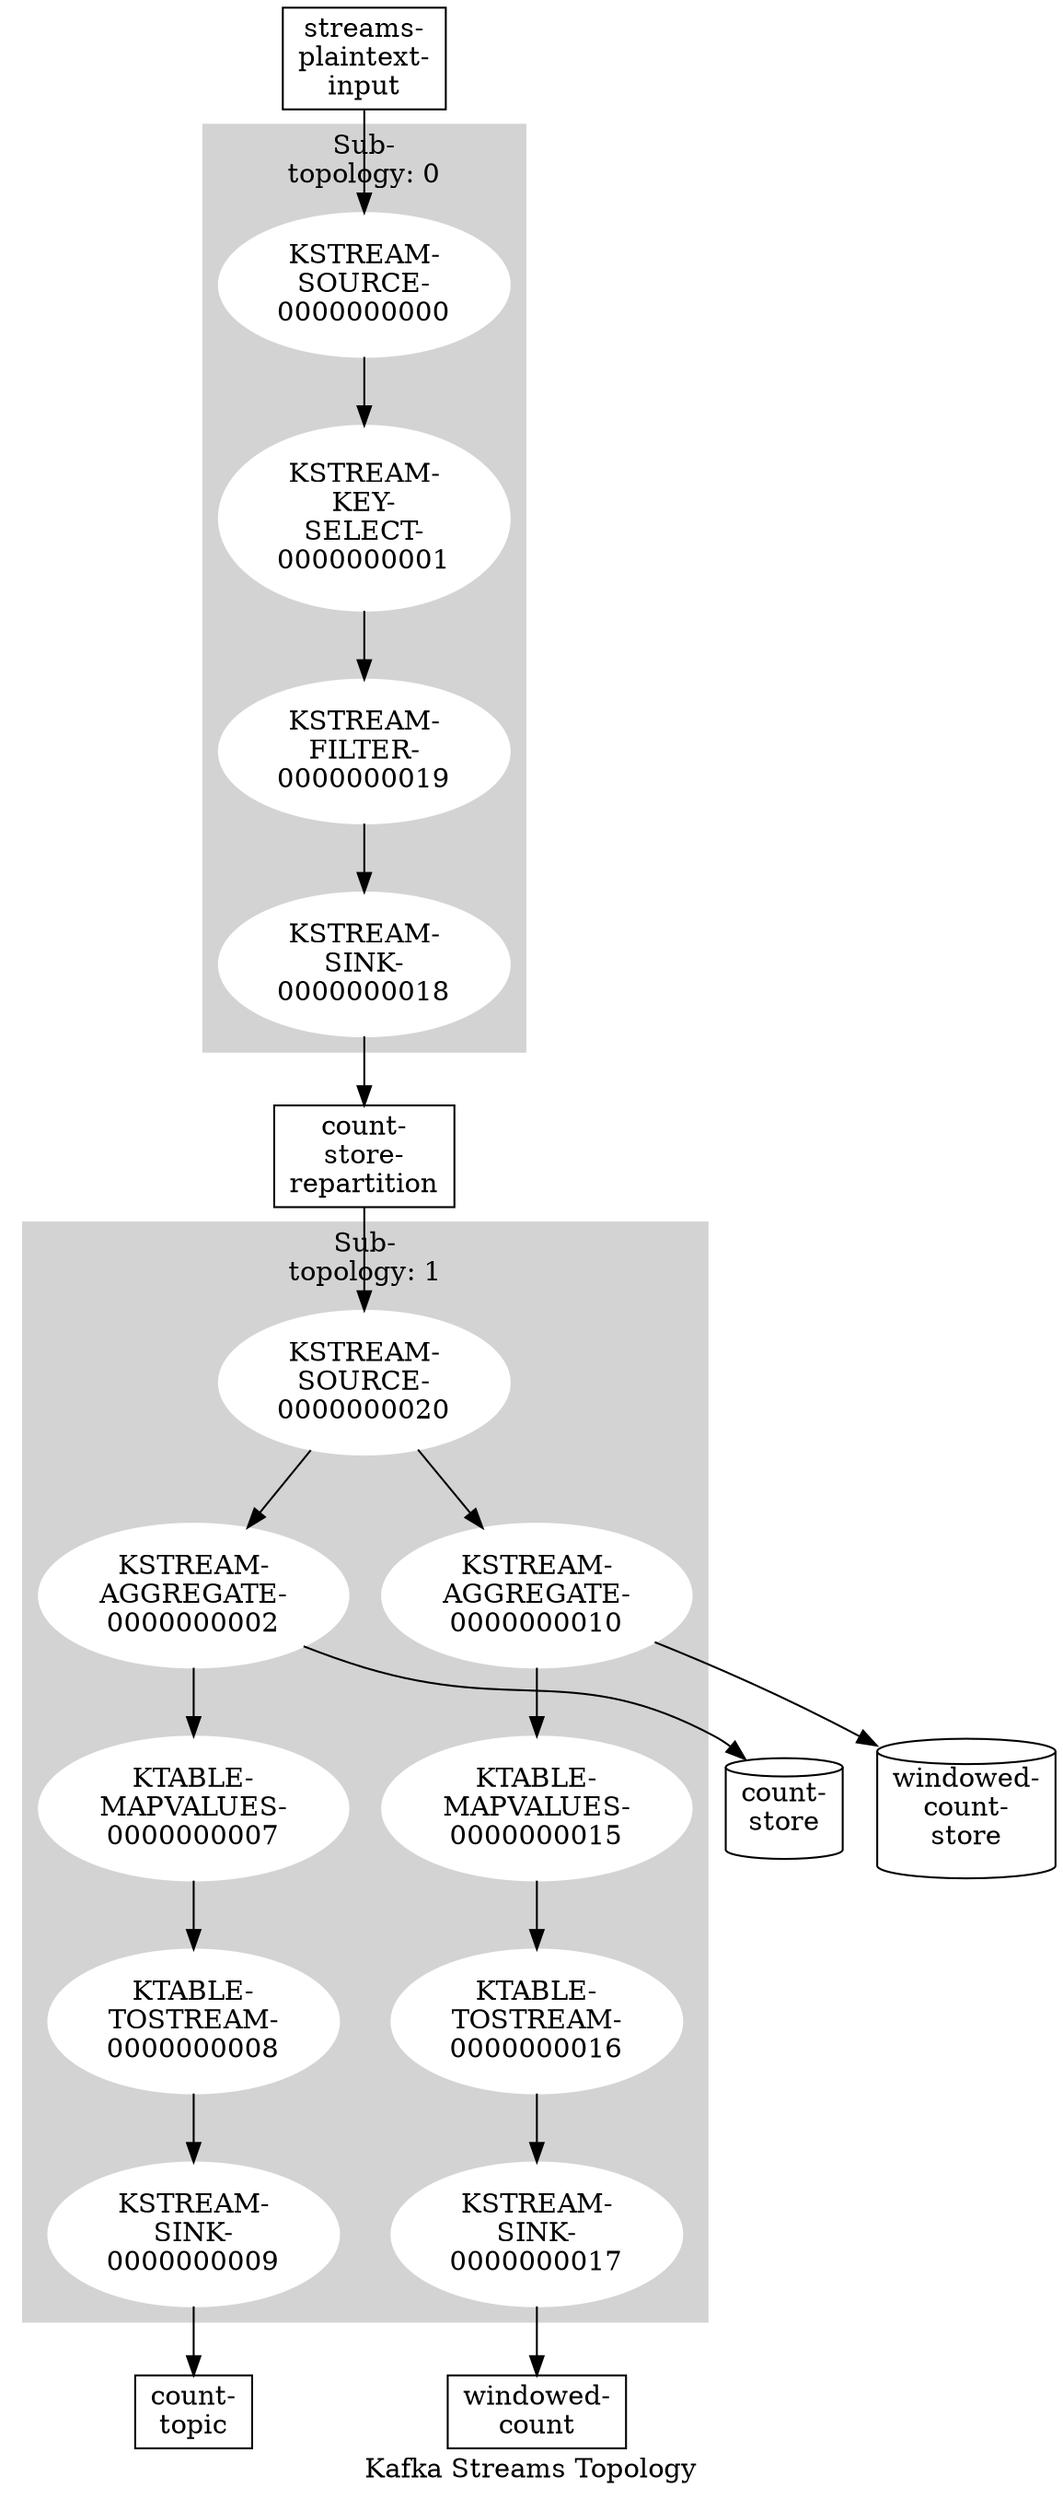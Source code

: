 digraph G {
	label = "Kafka Streams Topology"
	subgraph cluster_0 {
		label = "Sub-\ntopology: 0";
		style = filled;
		color = lightgrey;
		node [style = filled, color = white];
		"KSTREAM-\nSOURCE-\n0000000000" -> "KSTREAM-\nKEY-\nSELECT-\n0000000001";
		"KSTREAM-\nKEY-\nSELECT-\n0000000001" -> "KSTREAM-\nFILTER-\n0000000019";
		"KSTREAM-\nFILTER-\n0000000019" -> "KSTREAM-\nSINK-\n0000000018";
	}
	subgraph cluster_1 {
		label = "Sub-\ntopology: 1";
		style = filled;
		color = lightgrey;
		node [style = filled, color = white];
		"KSTREAM-\nSOURCE-\n0000000020" -> "KSTREAM-\nAGGREGATE-\n0000000002";
		"KSTREAM-\nSOURCE-\n0000000020" -> "KSTREAM-\nAGGREGATE-\n0000000010";
		"KSTREAM-\nAGGREGATE-\n0000000002" -> "KTABLE-\nMAPVALUES-\n0000000007";
		"KSTREAM-\nAGGREGATE-\n0000000010" -> "KTABLE-\nMAPVALUES-\n0000000015";
		"KTABLE-\nMAPVALUES-\n0000000007" -> "KTABLE-\nTOSTREAM-\n0000000008";
		"KTABLE-\nMAPVALUES-\n0000000015" -> "KTABLE-\nTOSTREAM-\n0000000016";
		"KTABLE-\nTOSTREAM-\n0000000008" -> "KSTREAM-\nSINK-\n0000000009";
		"KTABLE-\nTOSTREAM-\n0000000016" -> "KSTREAM-\nSINK-\n0000000017";
	}
	"streams-\nplaintext-\ninput" -> "KSTREAM-\nSOURCE-\n0000000000";
	"KSTREAM-\nSINK-\n0000000018" -> "count-\nstore-\nrepartition";
	"count-\nstore-\nrepartition" -> "KSTREAM-\nSOURCE-\n0000000020";
	"KSTREAM-\nAGGREGATE-\n0000000002" -> "count-\nstore";
	"KSTREAM-\nAGGREGATE-\n0000000010" -> "windowed-\ncount-\nstore";
	"KSTREAM-\nSINK-\n0000000009" -> "count-\ntopic";
	"KSTREAM-\nSINK-\n0000000017" -> "windowed-\ncount";
	"streams-\nplaintext-\ninput" [shape = rect];
	"count-\nstore-\nrepartition" [shape = rect];
	"count-\ntopic" [shape = rect];
	"windowed-\ncount" [shape = rect];
	"count-\nstore" [shape = cylinder];
	"windowed-\ncount-\nstore" [shape = cylinder];
}